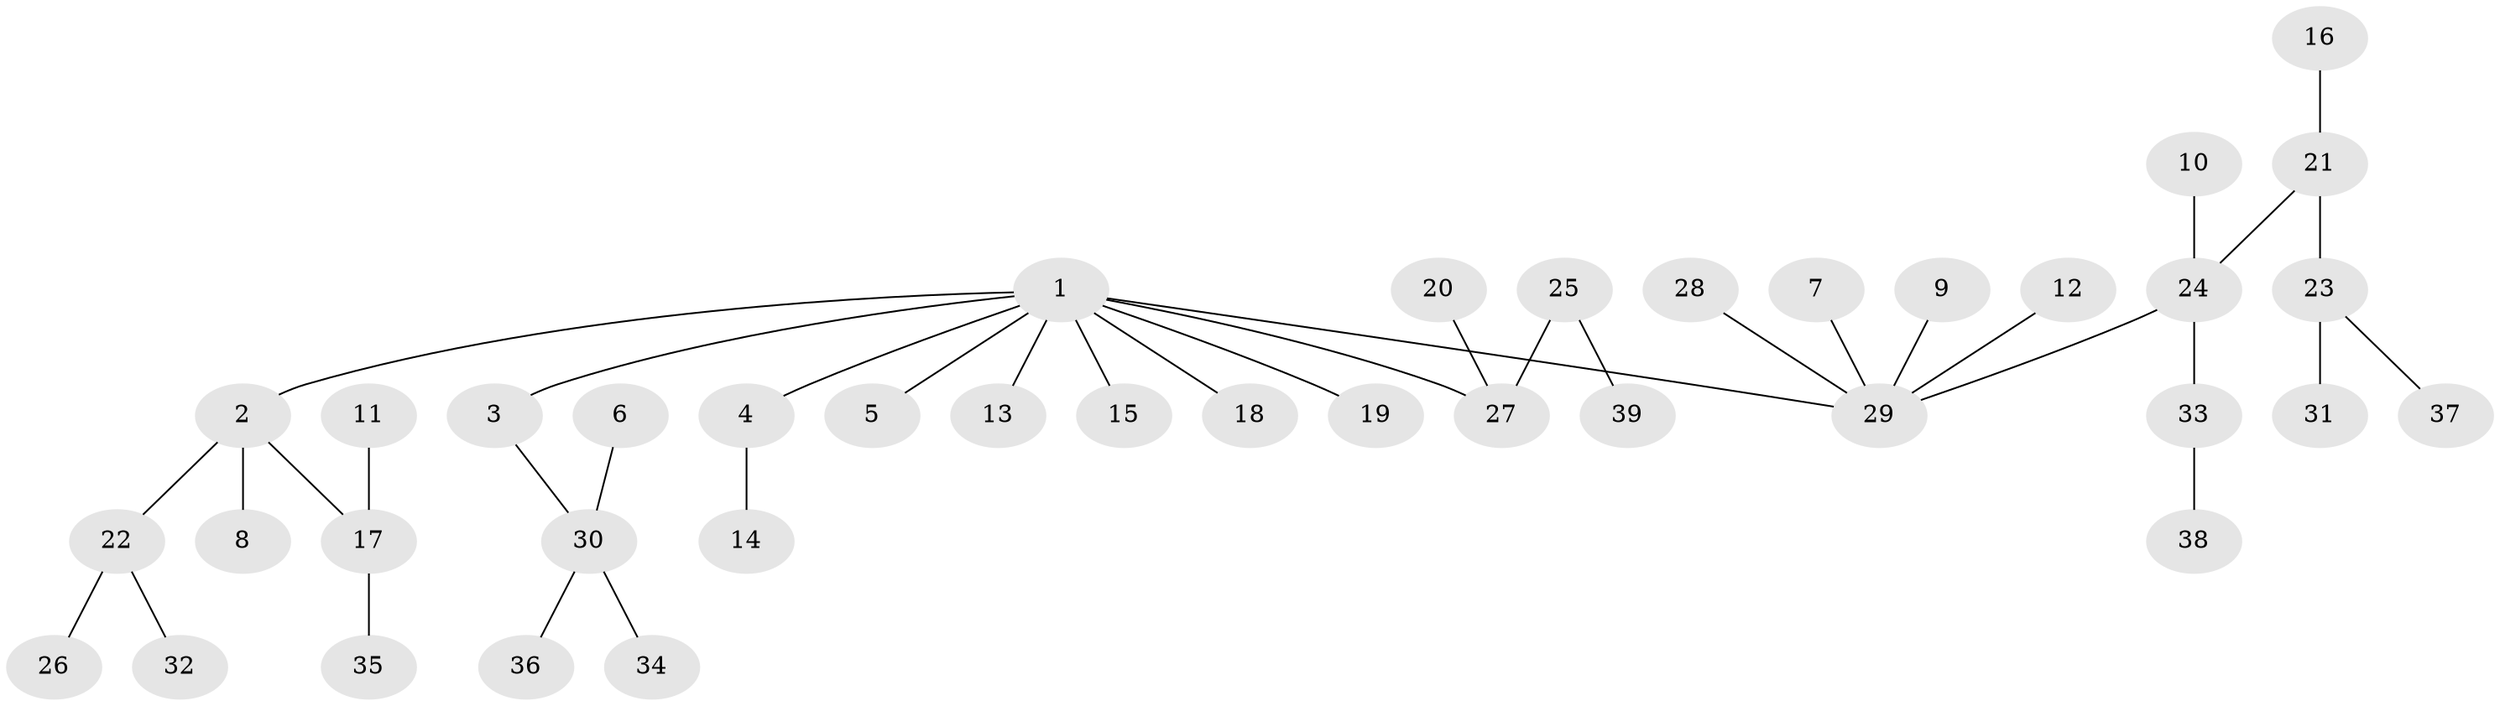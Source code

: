 // original degree distribution, {2: 0.28205128205128205, 9: 0.01282051282051282, 5: 0.038461538461538464, 4: 0.0641025641025641, 3: 0.08974358974358974, 6: 0.01282051282051282, 1: 0.5}
// Generated by graph-tools (version 1.1) at 2025/26/03/09/25 03:26:31]
// undirected, 39 vertices, 38 edges
graph export_dot {
graph [start="1"]
  node [color=gray90,style=filled];
  1;
  2;
  3;
  4;
  5;
  6;
  7;
  8;
  9;
  10;
  11;
  12;
  13;
  14;
  15;
  16;
  17;
  18;
  19;
  20;
  21;
  22;
  23;
  24;
  25;
  26;
  27;
  28;
  29;
  30;
  31;
  32;
  33;
  34;
  35;
  36;
  37;
  38;
  39;
  1 -- 2 [weight=1.0];
  1 -- 3 [weight=1.0];
  1 -- 4 [weight=1.0];
  1 -- 5 [weight=1.0];
  1 -- 13 [weight=1.0];
  1 -- 15 [weight=1.0];
  1 -- 18 [weight=1.0];
  1 -- 19 [weight=1.0];
  1 -- 27 [weight=1.0];
  1 -- 29 [weight=1.0];
  2 -- 8 [weight=1.0];
  2 -- 17 [weight=1.0];
  2 -- 22 [weight=1.0];
  3 -- 30 [weight=1.0];
  4 -- 14 [weight=1.0];
  6 -- 30 [weight=1.0];
  7 -- 29 [weight=1.0];
  9 -- 29 [weight=1.0];
  10 -- 24 [weight=1.0];
  11 -- 17 [weight=1.0];
  12 -- 29 [weight=1.0];
  16 -- 21 [weight=1.0];
  17 -- 35 [weight=1.0];
  20 -- 27 [weight=1.0];
  21 -- 23 [weight=1.0];
  21 -- 24 [weight=1.0];
  22 -- 26 [weight=1.0];
  22 -- 32 [weight=1.0];
  23 -- 31 [weight=1.0];
  23 -- 37 [weight=1.0];
  24 -- 29 [weight=1.0];
  24 -- 33 [weight=1.0];
  25 -- 27 [weight=1.0];
  25 -- 39 [weight=1.0];
  28 -- 29 [weight=1.0];
  30 -- 34 [weight=1.0];
  30 -- 36 [weight=1.0];
  33 -- 38 [weight=1.0];
}

